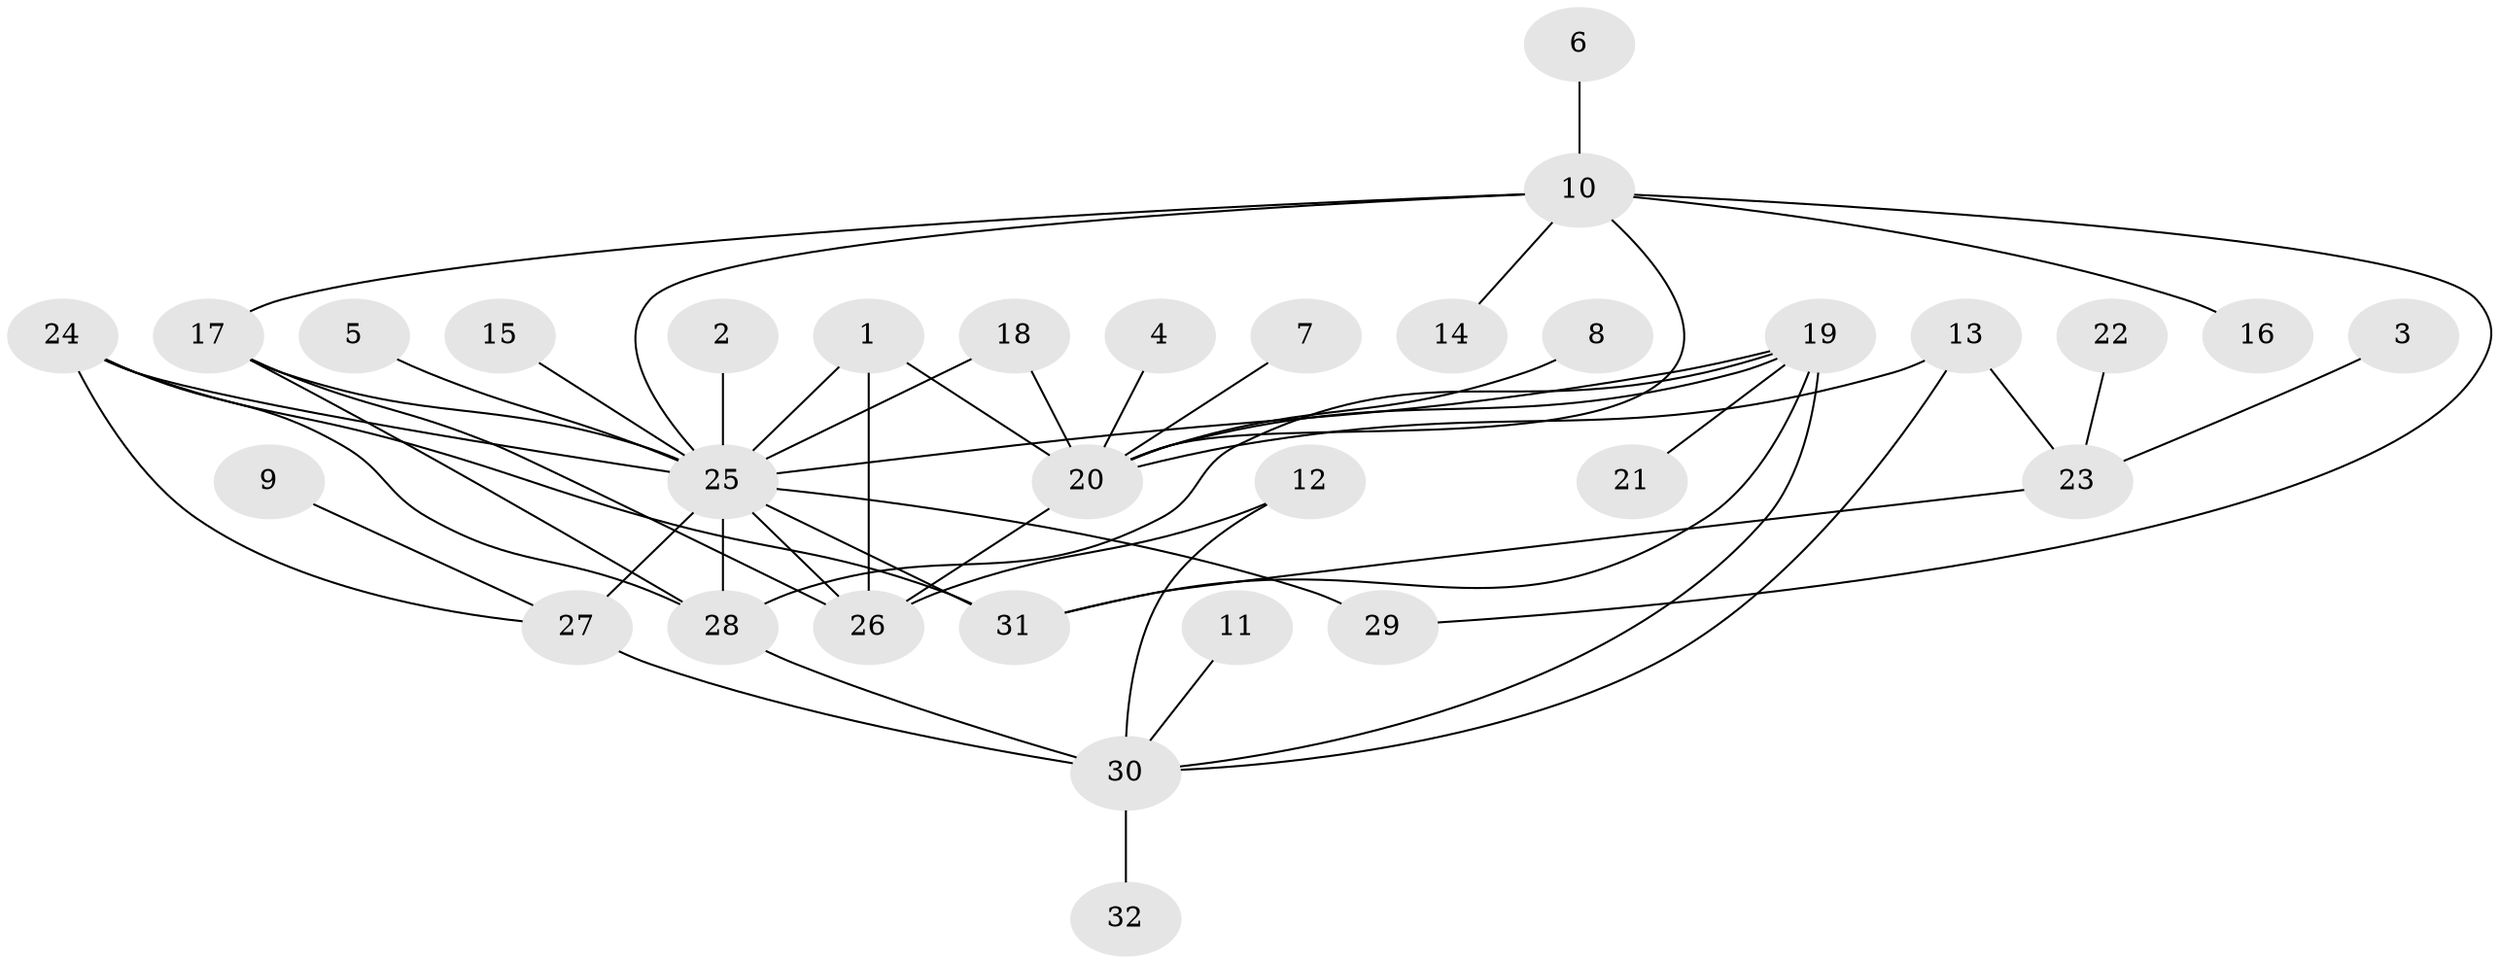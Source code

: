 // original degree distribution, {19: 0.0125, 6: 0.025, 5: 0.025, 3: 0.075, 7: 0.025, 9: 0.0125, 2: 0.175, 1: 0.55, 10: 0.0125, 8: 0.0125, 11: 0.025, 4: 0.05}
// Generated by graph-tools (version 1.1) at 2025/36/03/04/25 23:36:51]
// undirected, 32 vertices, 50 edges
graph export_dot {
  node [color=gray90,style=filled];
  1;
  2;
  3;
  4;
  5;
  6;
  7;
  8;
  9;
  10;
  11;
  12;
  13;
  14;
  15;
  16;
  17;
  18;
  19;
  20;
  21;
  22;
  23;
  24;
  25;
  26;
  27;
  28;
  29;
  30;
  31;
  32;
  1 -- 20 [weight=1.0];
  1 -- 25 [weight=1.0];
  1 -- 26 [weight=1.0];
  2 -- 25 [weight=1.0];
  3 -- 23 [weight=1.0];
  4 -- 20 [weight=1.0];
  5 -- 25 [weight=1.0];
  6 -- 10 [weight=1.0];
  7 -- 20 [weight=1.0];
  8 -- 20 [weight=1.0];
  9 -- 27 [weight=1.0];
  10 -- 14 [weight=1.0];
  10 -- 16 [weight=1.0];
  10 -- 17 [weight=1.0];
  10 -- 20 [weight=1.0];
  10 -- 25 [weight=1.0];
  10 -- 29 [weight=1.0];
  11 -- 30 [weight=1.0];
  12 -- 26 [weight=1.0];
  12 -- 30 [weight=1.0];
  13 -- 20 [weight=1.0];
  13 -- 23 [weight=1.0];
  13 -- 30 [weight=1.0];
  15 -- 25 [weight=1.0];
  17 -- 25 [weight=1.0];
  17 -- 26 [weight=2.0];
  17 -- 28 [weight=1.0];
  18 -- 20 [weight=2.0];
  18 -- 25 [weight=1.0];
  19 -- 20 [weight=1.0];
  19 -- 21 [weight=1.0];
  19 -- 25 [weight=1.0];
  19 -- 28 [weight=2.0];
  19 -- 30 [weight=1.0];
  19 -- 31 [weight=1.0];
  20 -- 26 [weight=1.0];
  22 -- 23 [weight=1.0];
  23 -- 31 [weight=1.0];
  24 -- 25 [weight=2.0];
  24 -- 27 [weight=1.0];
  24 -- 28 [weight=1.0];
  24 -- 31 [weight=1.0];
  25 -- 26 [weight=1.0];
  25 -- 27 [weight=1.0];
  25 -- 28 [weight=1.0];
  25 -- 29 [weight=2.0];
  25 -- 31 [weight=1.0];
  27 -- 30 [weight=2.0];
  28 -- 30 [weight=1.0];
  30 -- 32 [weight=1.0];
}
